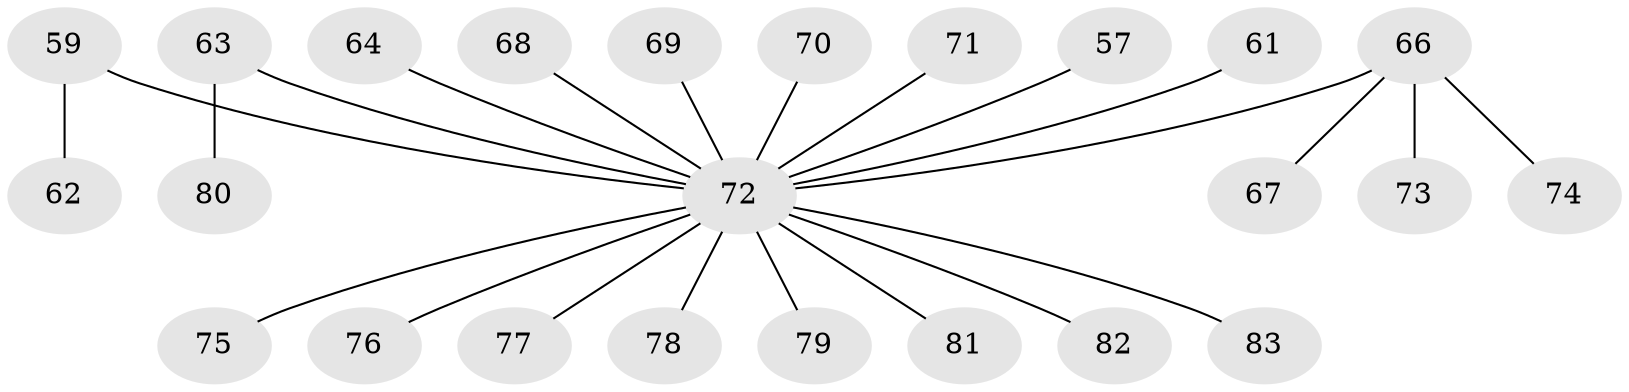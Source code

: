 // original degree distribution, {4: 0.07228915662650602, 8: 0.012048192771084338, 3: 0.10843373493975904, 5: 0.03614457831325301, 2: 0.3132530120481928, 1: 0.4578313253012048}
// Generated by graph-tools (version 1.1) at 2025/57/03/04/25 21:57:09]
// undirected, 24 vertices, 23 edges
graph export_dot {
graph [start="1"]
  node [color=gray90,style=filled];
  57;
  59 [super="+50"];
  61;
  62;
  63;
  64;
  66;
  67;
  68;
  69;
  70;
  71;
  72 [super="+54+65"];
  73;
  74;
  75;
  76;
  77;
  78;
  79;
  80;
  81;
  82;
  83;
  57 -- 72;
  59 -- 62;
  59 -- 72;
  61 -- 72;
  63 -- 80;
  63 -- 72;
  64 -- 72;
  66 -- 67;
  66 -- 73;
  66 -- 74;
  66 -- 72;
  68 -- 72;
  69 -- 72;
  70 -- 72;
  71 -- 72;
  72 -- 75;
  72 -- 76;
  72 -- 77;
  72 -- 78;
  72 -- 79;
  72 -- 81;
  72 -- 82;
  72 -- 83;
}

